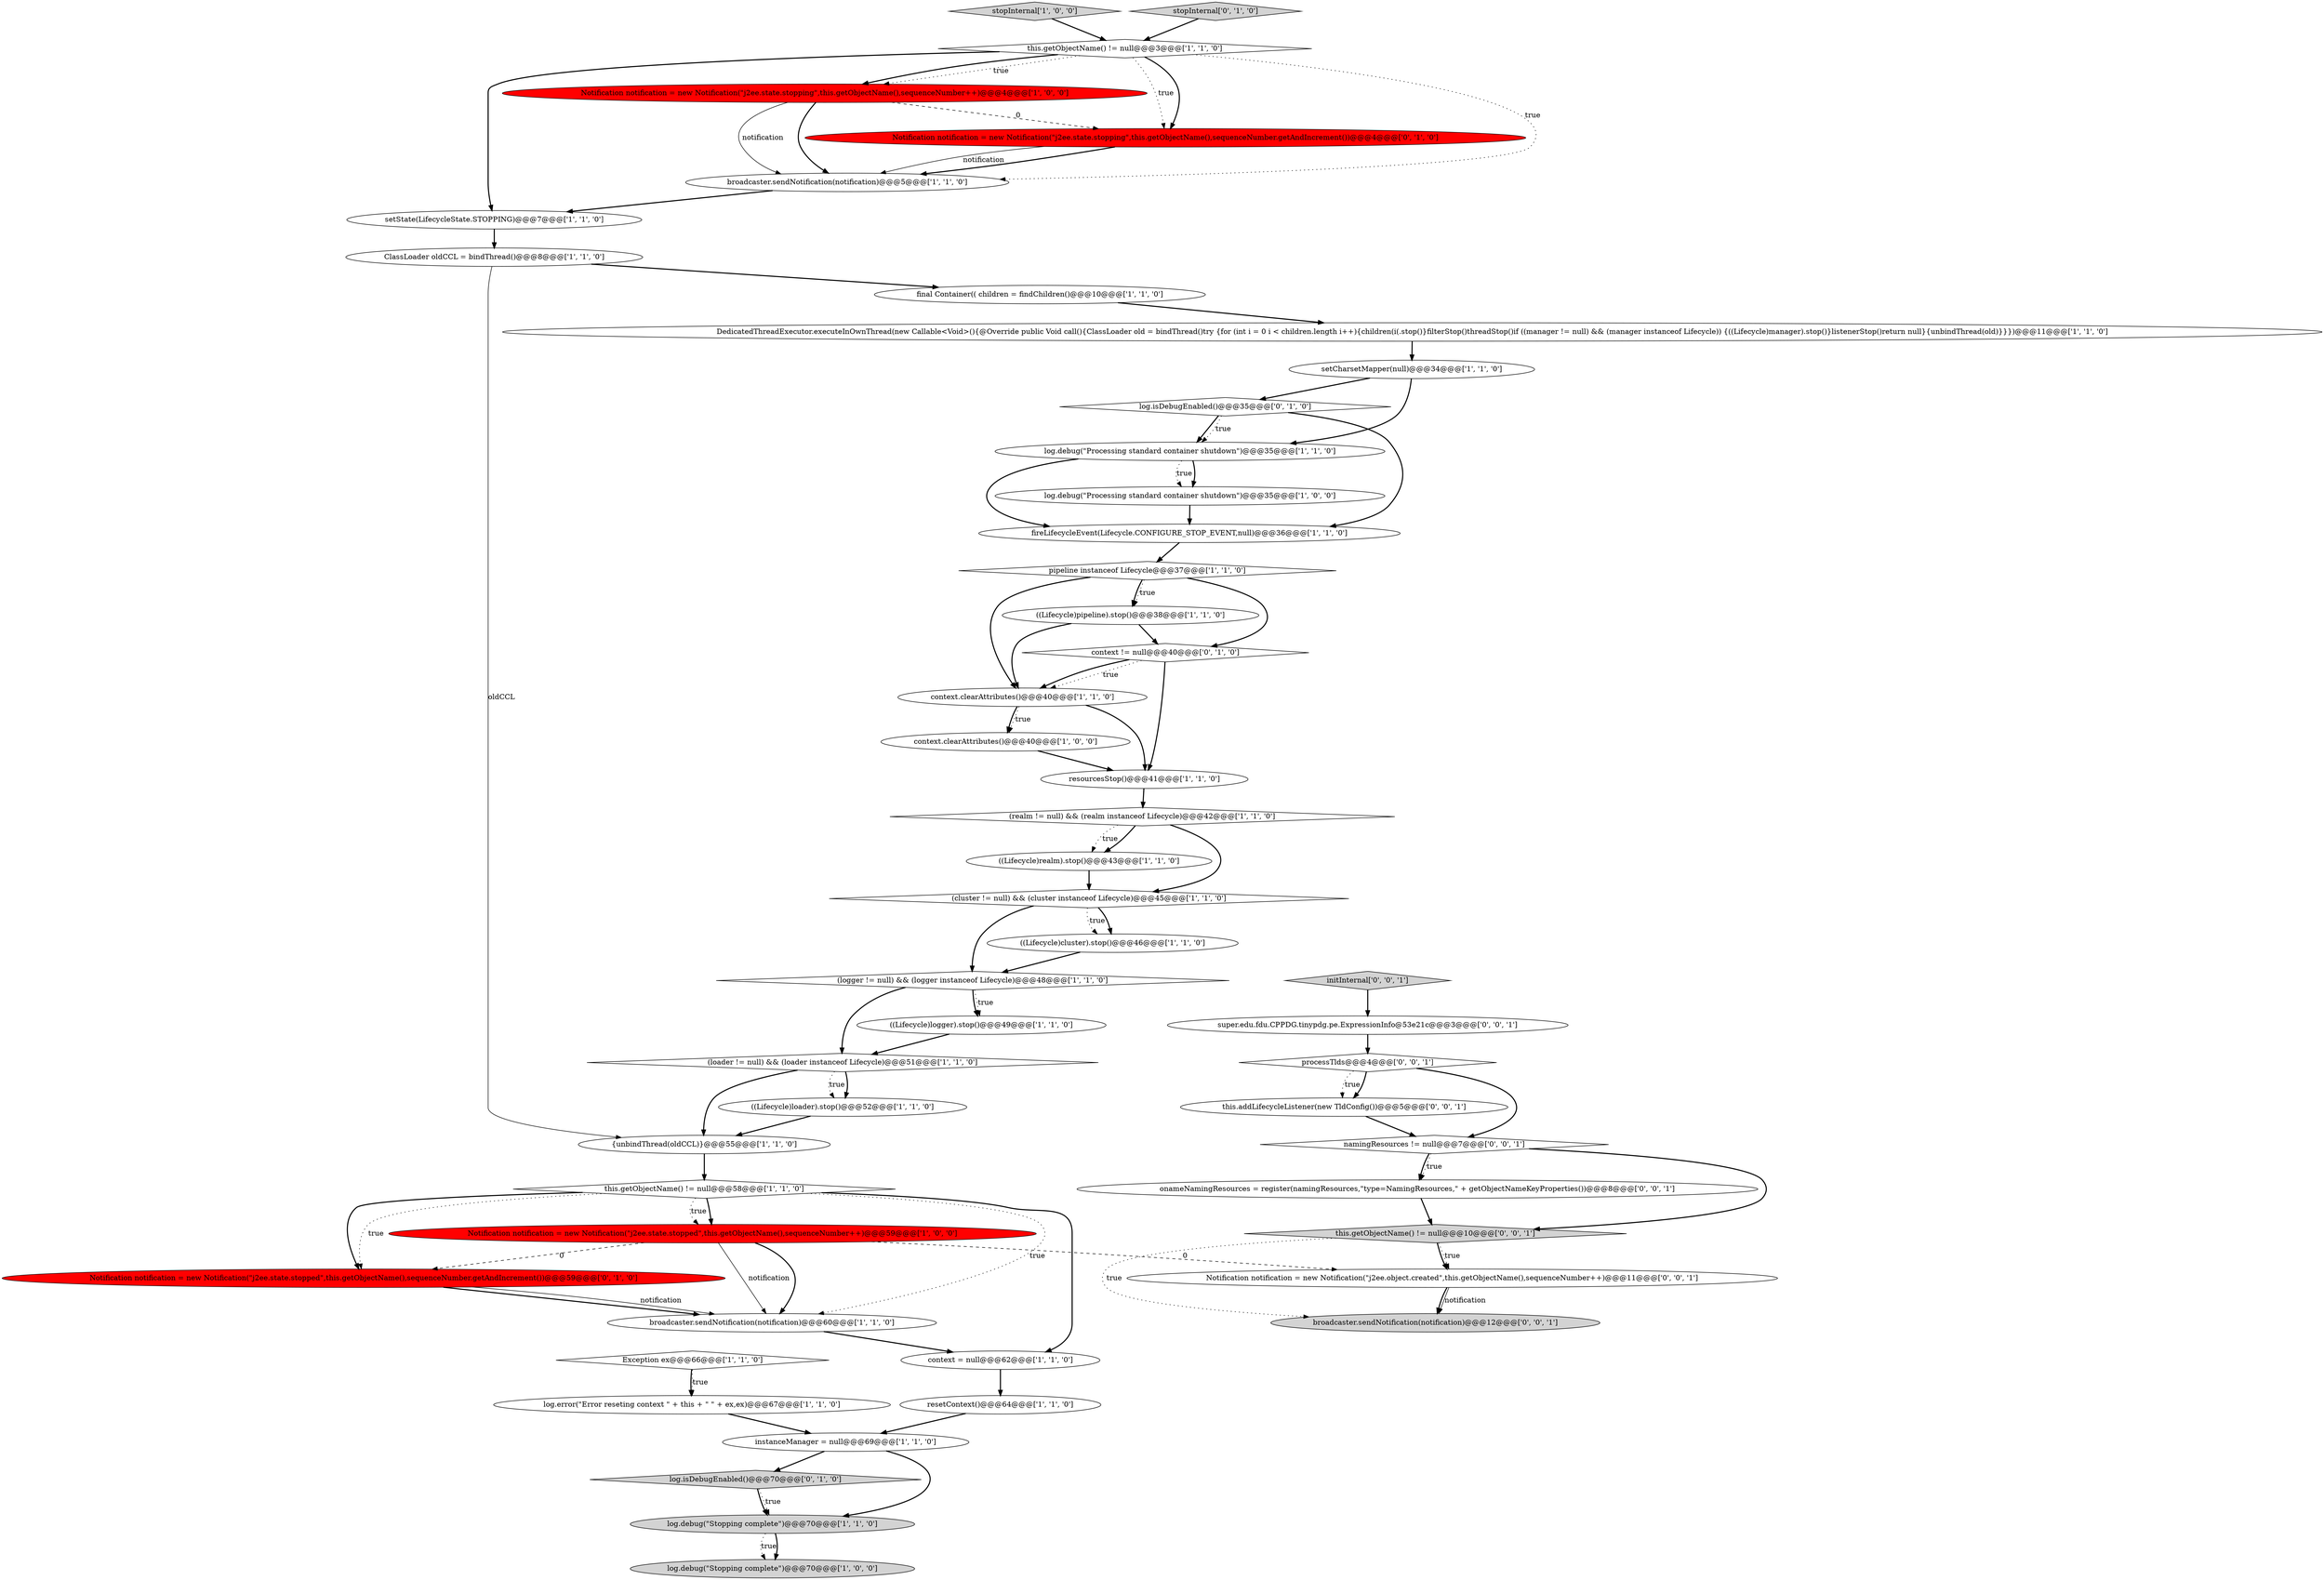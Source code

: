 digraph {
5 [style = filled, label = "fireLifecycleEvent(Lifecycle.CONFIGURE_STOP_EVENT,null)@@@36@@@['1', '1', '0']", fillcolor = white, shape = ellipse image = "AAA0AAABBB1BBB"];
13 [style = filled, label = "stopInternal['1', '0', '0']", fillcolor = lightgray, shape = diamond image = "AAA0AAABBB1BBB"];
2 [style = filled, label = "((Lifecycle)loader).stop()@@@52@@@['1', '1', '0']", fillcolor = white, shape = ellipse image = "AAA0AAABBB1BBB"];
7 [style = filled, label = "(cluster != null) && (cluster instanceof Lifecycle)@@@45@@@['1', '1', '0']", fillcolor = white, shape = diamond image = "AAA0AAABBB1BBB"];
16 [style = filled, label = "log.debug(\"Processing standard container shutdown\")@@@35@@@['1', '0', '0']", fillcolor = white, shape = ellipse image = "AAA0AAABBB1BBB"];
28 [style = filled, label = "log.debug(\"Stopping complete\")@@@70@@@['1', '1', '0']", fillcolor = lightgray, shape = ellipse image = "AAA0AAABBB1BBB"];
38 [style = filled, label = "context != null@@@40@@@['0', '1', '0']", fillcolor = white, shape = diamond image = "AAA0AAABBB2BBB"];
27 [style = filled, label = "{unbindThread(oldCCL)}@@@55@@@['1', '1', '0']", fillcolor = white, shape = ellipse image = "AAA0AAABBB1BBB"];
41 [style = filled, label = "log.isDebugEnabled()@@@70@@@['0', '1', '0']", fillcolor = lightgray, shape = diamond image = "AAA0AAABBB2BBB"];
4 [style = filled, label = "this.getObjectName() != null@@@58@@@['1', '1', '0']", fillcolor = white, shape = diamond image = "AAA0AAABBB1BBB"];
22 [style = filled, label = "log.debug(\"Stopping complete\")@@@70@@@['1', '0', '0']", fillcolor = lightgray, shape = ellipse image = "AAA0AAABBB1BBB"];
20 [style = filled, label = "broadcaster.sendNotification(notification)@@@60@@@['1', '1', '0']", fillcolor = white, shape = ellipse image = "AAA0AAABBB1BBB"];
45 [style = filled, label = "broadcaster.sendNotification(notification)@@@12@@@['0', '0', '1']", fillcolor = lightgray, shape = ellipse image = "AAA0AAABBB3BBB"];
40 [style = filled, label = "Notification notification = new Notification(\"j2ee.state.stopped\",this.getObjectName(),sequenceNumber.getAndIncrement())@@@59@@@['0', '1', '0']", fillcolor = red, shape = ellipse image = "AAA1AAABBB2BBB"];
24 [style = filled, label = "((Lifecycle)realm).stop()@@@43@@@['1', '1', '0']", fillcolor = white, shape = ellipse image = "AAA0AAABBB1BBB"];
3 [style = filled, label = "Notification notification = new Notification(\"j2ee.state.stopping\",this.getObjectName(),sequenceNumber++)@@@4@@@['1', '0', '0']", fillcolor = red, shape = ellipse image = "AAA1AAABBB1BBB"];
6 [style = filled, label = "(realm != null) && (realm instanceof Lifecycle)@@@42@@@['1', '1', '0']", fillcolor = white, shape = diamond image = "AAA0AAABBB1BBB"];
19 [style = filled, label = "context.clearAttributes()@@@40@@@['1', '1', '0']", fillcolor = white, shape = ellipse image = "AAA0AAABBB1BBB"];
37 [style = filled, label = "log.isDebugEnabled()@@@35@@@['0', '1', '0']", fillcolor = white, shape = diamond image = "AAA0AAABBB2BBB"];
21 [style = filled, label = "Notification notification = new Notification(\"j2ee.state.stopped\",this.getObjectName(),sequenceNumber++)@@@59@@@['1', '0', '0']", fillcolor = red, shape = ellipse image = "AAA1AAABBB1BBB"];
31 [style = filled, label = "((Lifecycle)logger).stop()@@@49@@@['1', '1', '0']", fillcolor = white, shape = ellipse image = "AAA0AAABBB1BBB"];
17 [style = filled, label = "log.debug(\"Processing standard container shutdown\")@@@35@@@['1', '1', '0']", fillcolor = white, shape = ellipse image = "AAA0AAABBB1BBB"];
25 [style = filled, label = "(loader != null) && (loader instanceof Lifecycle)@@@51@@@['1', '1', '0']", fillcolor = white, shape = diamond image = "AAA0AAABBB1BBB"];
49 [style = filled, label = "initInternal['0', '0', '1']", fillcolor = lightgray, shape = diamond image = "AAA0AAABBB3BBB"];
34 [style = filled, label = "instanceManager = null@@@69@@@['1', '1', '0']", fillcolor = white, shape = ellipse image = "AAA0AAABBB1BBB"];
23 [style = filled, label = "pipeline instanceof Lifecycle@@@37@@@['1', '1', '0']", fillcolor = white, shape = diamond image = "AAA0AAABBB1BBB"];
50 [style = filled, label = "this.getObjectName() != null@@@10@@@['0', '0', '1']", fillcolor = lightgray, shape = diamond image = "AAA0AAABBB3BBB"];
12 [style = filled, label = "Exception ex@@@66@@@['1', '1', '0']", fillcolor = white, shape = diamond image = "AAA0AAABBB1BBB"];
36 [style = filled, label = "Notification notification = new Notification(\"j2ee.state.stopping\",this.getObjectName(),sequenceNumber.getAndIncrement())@@@4@@@['0', '1', '0']", fillcolor = red, shape = ellipse image = "AAA1AAABBB2BBB"];
44 [style = filled, label = "super.edu.fdu.CPPDG.tinypdg.pe.ExpressionInfo@53e21c@@@3@@@['0', '0', '1']", fillcolor = white, shape = ellipse image = "AAA0AAABBB3BBB"];
0 [style = filled, label = "DedicatedThreadExecutor.executeInOwnThread(new Callable<Void>(){@Override public Void call(){ClassLoader old = bindThread()try {for (int i = 0 i < children.length i++){children(i(.stop()}filterStop()threadStop()if ((manager != null) && (manager instanceof Lifecycle)) {((Lifecycle)manager).stop()}listenerStop()return null}{unbindThread(old)}}})@@@11@@@['1', '1', '0']", fillcolor = white, shape = ellipse image = "AAA0AAABBB1BBB"];
39 [style = filled, label = "stopInternal['0', '1', '0']", fillcolor = lightgray, shape = diamond image = "AAA0AAABBB2BBB"];
26 [style = filled, label = "((Lifecycle)pipeline).stop()@@@38@@@['1', '1', '0']", fillcolor = white, shape = ellipse image = "AAA0AAABBB1BBB"];
15 [style = filled, label = "resourcesStop()@@@41@@@['1', '1', '0']", fillcolor = white, shape = ellipse image = "AAA0AAABBB1BBB"];
33 [style = filled, label = "(logger != null) && (logger instanceof Lifecycle)@@@48@@@['1', '1', '0']", fillcolor = white, shape = diamond image = "AAA0AAABBB1BBB"];
35 [style = filled, label = "this.getObjectName() != null@@@3@@@['1', '1', '0']", fillcolor = white, shape = diamond image = "AAA0AAABBB1BBB"];
18 [style = filled, label = "log.error(\"Error reseting context \" + this + \" \" + ex,ex)@@@67@@@['1', '1', '0']", fillcolor = white, shape = ellipse image = "AAA0AAABBB1BBB"];
29 [style = filled, label = "final Container(( children = findChildren()@@@10@@@['1', '1', '0']", fillcolor = white, shape = ellipse image = "AAA0AAABBB1BBB"];
11 [style = filled, label = "context.clearAttributes()@@@40@@@['1', '0', '0']", fillcolor = white, shape = ellipse image = "AAA0AAABBB1BBB"];
32 [style = filled, label = "broadcaster.sendNotification(notification)@@@5@@@['1', '1', '0']", fillcolor = white, shape = ellipse image = "AAA0AAABBB1BBB"];
46 [style = filled, label = "Notification notification = new Notification(\"j2ee.object.created\",this.getObjectName(),sequenceNumber++)@@@11@@@['0', '0', '1']", fillcolor = white, shape = ellipse image = "AAA0AAABBB3BBB"];
42 [style = filled, label = "this.addLifecycleListener(new TldConfig())@@@5@@@['0', '0', '1']", fillcolor = white, shape = ellipse image = "AAA0AAABBB3BBB"];
10 [style = filled, label = "setState(LifecycleState.STOPPING)@@@7@@@['1', '1', '0']", fillcolor = white, shape = ellipse image = "AAA0AAABBB1BBB"];
30 [style = filled, label = "setCharsetMapper(null)@@@34@@@['1', '1', '0']", fillcolor = white, shape = ellipse image = "AAA0AAABBB1BBB"];
9 [style = filled, label = "ClassLoader oldCCL = bindThread()@@@8@@@['1', '1', '0']", fillcolor = white, shape = ellipse image = "AAA0AAABBB1BBB"];
47 [style = filled, label = "processTlds@@@4@@@['0', '0', '1']", fillcolor = white, shape = diamond image = "AAA0AAABBB3BBB"];
1 [style = filled, label = "((Lifecycle)cluster).stop()@@@46@@@['1', '1', '0']", fillcolor = white, shape = ellipse image = "AAA0AAABBB1BBB"];
14 [style = filled, label = "resetContext()@@@64@@@['1', '1', '0']", fillcolor = white, shape = ellipse image = "AAA0AAABBB1BBB"];
8 [style = filled, label = "context = null@@@62@@@['1', '1', '0']", fillcolor = white, shape = ellipse image = "AAA0AAABBB1BBB"];
48 [style = filled, label = "onameNamingResources = register(namingResources,\"type=NamingResources,\" + getObjectNameKeyProperties())@@@8@@@['0', '0', '1']", fillcolor = white, shape = ellipse image = "AAA0AAABBB3BBB"];
43 [style = filled, label = "namingResources != null@@@7@@@['0', '0', '1']", fillcolor = white, shape = diamond image = "AAA0AAABBB3BBB"];
0->30 [style = bold, label=""];
38->19 [style = dotted, label="true"];
29->0 [style = bold, label=""];
19->11 [style = bold, label=""];
40->20 [style = bold, label=""];
38->15 [style = bold, label=""];
41->28 [style = bold, label=""];
37->5 [style = bold, label=""];
1->33 [style = bold, label=""];
33->25 [style = bold, label=""];
19->11 [style = dotted, label="true"];
12->18 [style = bold, label=""];
4->8 [style = bold, label=""];
35->10 [style = bold, label=""];
19->15 [style = bold, label=""];
7->1 [style = dotted, label="true"];
9->29 [style = bold, label=""];
44->47 [style = bold, label=""];
9->27 [style = solid, label="oldCCL"];
17->16 [style = bold, label=""];
50->45 [style = dotted, label="true"];
17->5 [style = bold, label=""];
7->1 [style = bold, label=""];
5->23 [style = bold, label=""];
3->36 [style = dashed, label="0"];
41->28 [style = dotted, label="true"];
4->21 [style = bold, label=""];
48->50 [style = bold, label=""];
47->43 [style = bold, label=""];
12->18 [style = dotted, label="true"];
32->10 [style = bold, label=""];
25->2 [style = bold, label=""];
17->16 [style = dotted, label="true"];
25->27 [style = bold, label=""];
7->33 [style = bold, label=""];
40->20 [style = solid, label="notification"];
20->8 [style = bold, label=""];
39->35 [style = bold, label=""];
47->42 [style = dotted, label="true"];
2->27 [style = bold, label=""];
6->7 [style = bold, label=""];
24->7 [style = bold, label=""];
33->31 [style = dotted, label="true"];
21->46 [style = dashed, label="0"];
6->24 [style = dotted, label="true"];
31->25 [style = bold, label=""];
30->17 [style = bold, label=""];
35->3 [style = bold, label=""];
47->42 [style = bold, label=""];
21->20 [style = solid, label="notification"];
18->34 [style = bold, label=""];
49->44 [style = bold, label=""];
8->14 [style = bold, label=""];
6->24 [style = bold, label=""];
26->19 [style = bold, label=""];
38->19 [style = bold, label=""];
3->32 [style = solid, label="notification"];
4->21 [style = dotted, label="true"];
34->28 [style = bold, label=""];
46->45 [style = solid, label="notification"];
50->46 [style = dotted, label="true"];
43->48 [style = dotted, label="true"];
36->32 [style = solid, label="notification"];
23->19 [style = bold, label=""];
28->22 [style = dotted, label="true"];
16->5 [style = bold, label=""];
10->9 [style = bold, label=""];
25->2 [style = dotted, label="true"];
28->22 [style = bold, label=""];
4->40 [style = bold, label=""];
42->43 [style = bold, label=""];
43->50 [style = bold, label=""];
4->40 [style = dotted, label="true"];
50->46 [style = bold, label=""];
35->36 [style = dotted, label="true"];
35->3 [style = dotted, label="true"];
37->17 [style = bold, label=""];
43->48 [style = bold, label=""];
4->20 [style = dotted, label="true"];
23->26 [style = bold, label=""];
36->32 [style = bold, label=""];
14->34 [style = bold, label=""];
15->6 [style = bold, label=""];
34->41 [style = bold, label=""];
30->37 [style = bold, label=""];
11->15 [style = bold, label=""];
37->17 [style = dotted, label="true"];
26->38 [style = bold, label=""];
27->4 [style = bold, label=""];
23->26 [style = dotted, label="true"];
21->20 [style = bold, label=""];
23->38 [style = bold, label=""];
21->40 [style = dashed, label="0"];
33->31 [style = bold, label=""];
46->45 [style = bold, label=""];
35->36 [style = bold, label=""];
3->32 [style = bold, label=""];
13->35 [style = bold, label=""];
35->32 [style = dotted, label="true"];
}
